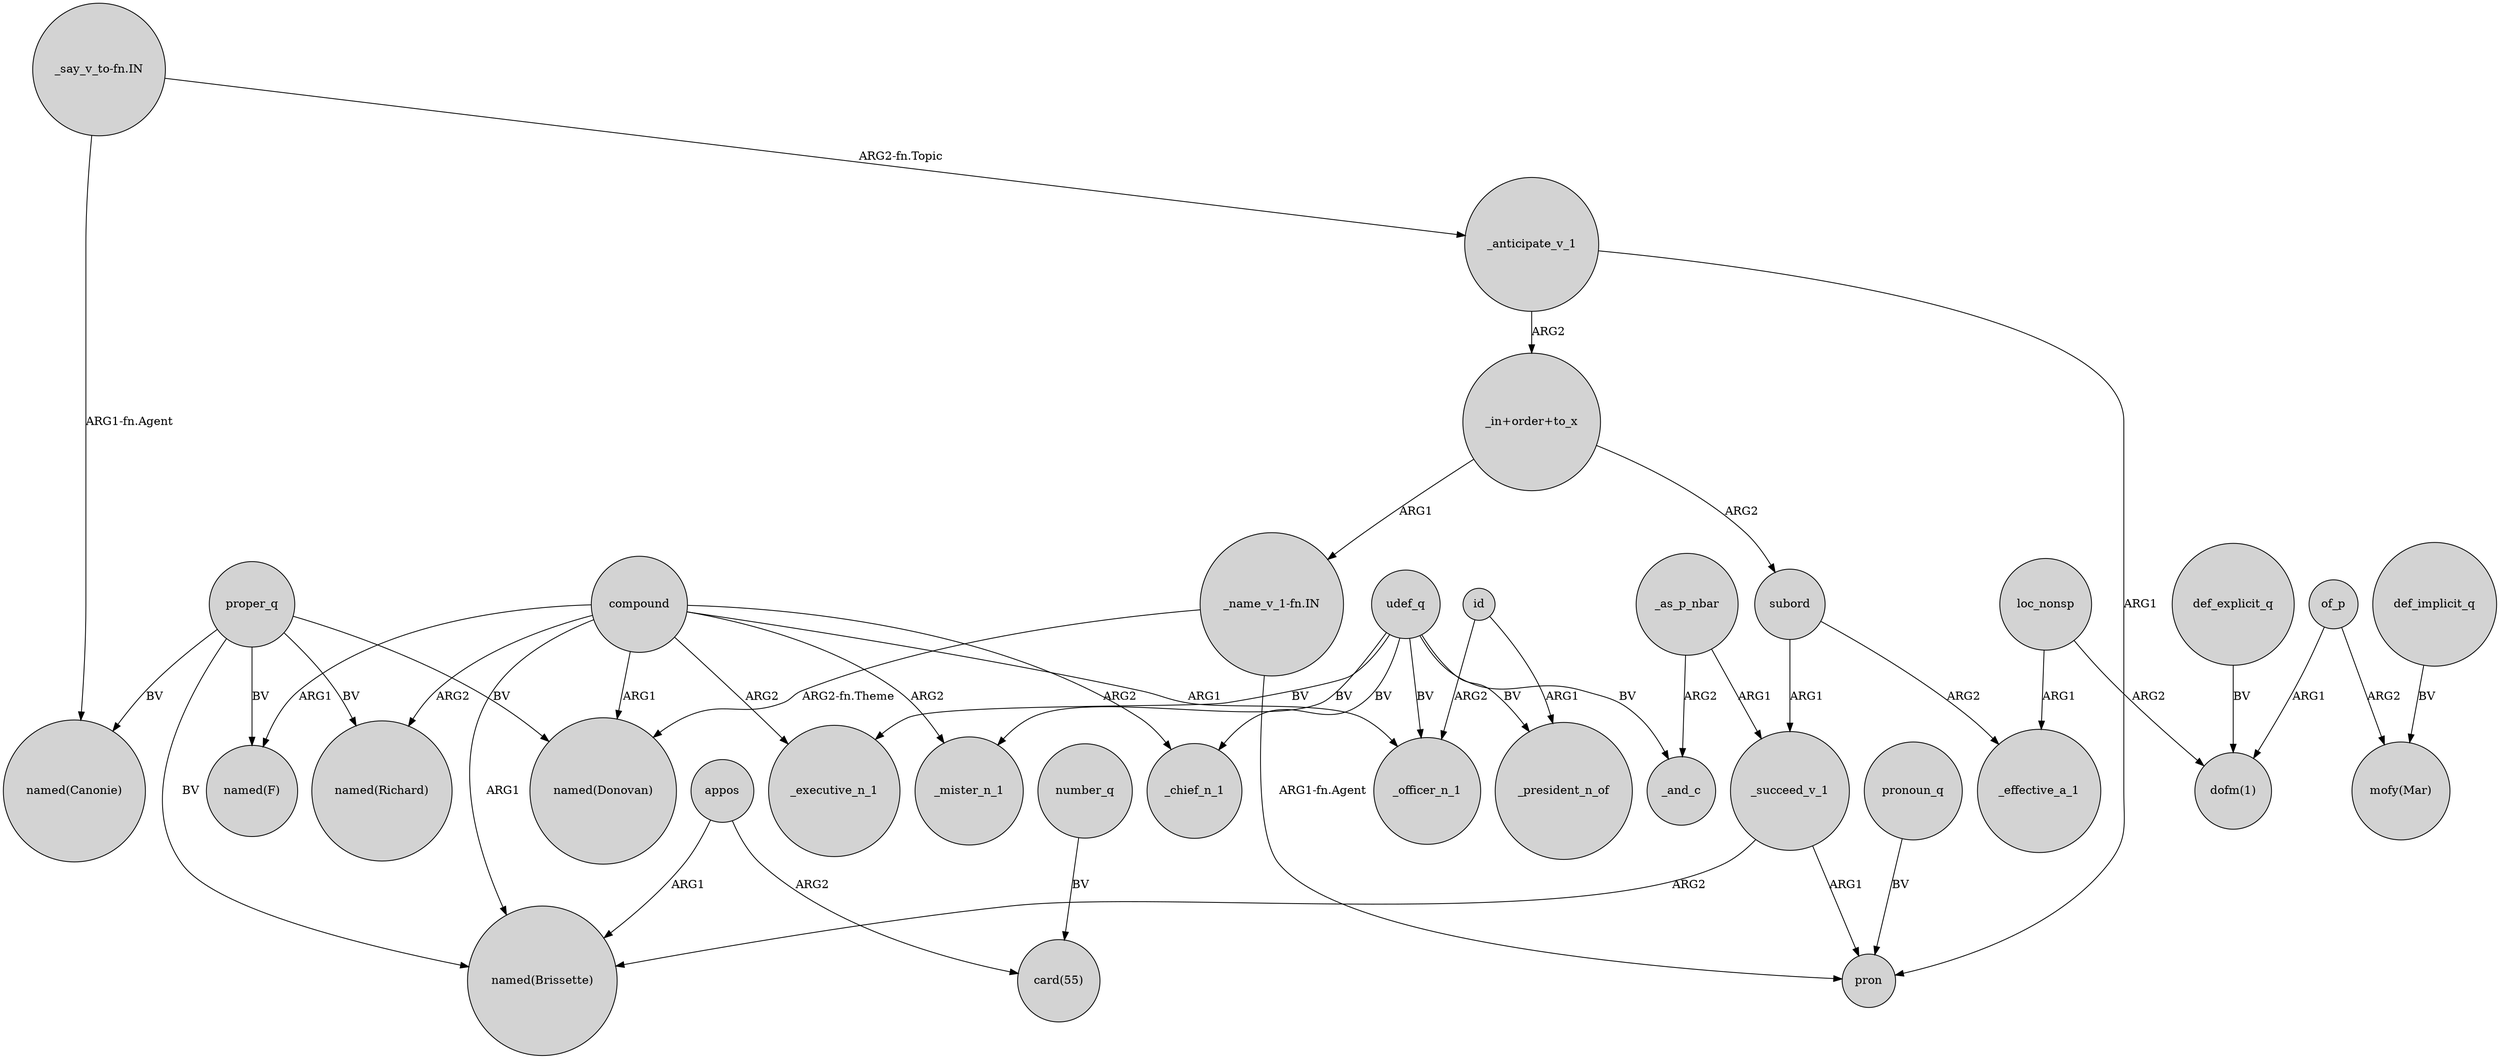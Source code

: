 digraph {
	node [shape=circle style=filled]
	appos -> "named(Brissette)" [label=ARG1]
	subord -> _effective_a_1 [label=ARG2]
	udef_q -> _executive_n_1 [label=BV]
	proper_q -> "named(F)" [label=BV]
	loc_nonsp -> "dofm(1)" [label=ARG2]
	number_q -> "card(55)" [label=BV]
	compound -> _mister_n_1 [label=ARG2]
	_anticipate_v_1 -> "_in+order+to_x" [label=ARG2]
	compound -> "named(Richard)" [label=ARG2]
	subord -> _succeed_v_1 [label=ARG1]
	id -> _president_n_of [label=ARG1]
	udef_q -> _mister_n_1 [label=BV]
	_anticipate_v_1 -> pron [label=ARG1]
	def_implicit_q -> "mofy(Mar)" [label=BV]
	"_in+order+to_x" -> "_name_v_1-fn.IN" [label=ARG1]
	_as_p_nbar -> _succeed_v_1 [label=ARG1]
	compound -> "named(Donovan)" [label=ARG1]
	compound -> _chief_n_1 [label=ARG2]
	proper_q -> "named(Donovan)" [label=BV]
	compound -> _officer_n_1 [label=ARG1]
	loc_nonsp -> _effective_a_1 [label=ARG1]
	proper_q -> "named(Canonie)" [label=BV]
	compound -> "named(Brissette)" [label=ARG1]
	"_name_v_1-fn.IN" -> pron [label="ARG1-fn.Agent"]
	pronoun_q -> pron [label=BV]
	"_name_v_1-fn.IN" -> "named(Donovan)" [label="ARG2-fn.Theme"]
	"_in+order+to_x" -> subord [label=ARG2]
	proper_q -> "named(Richard)" [label=BV]
	udef_q -> _chief_n_1 [label=BV]
	udef_q -> _president_n_of [label=BV]
	id -> _officer_n_1 [label=ARG2]
	udef_q -> _officer_n_1 [label=BV]
	def_explicit_q -> "dofm(1)" [label=BV]
	_succeed_v_1 -> pron [label=ARG1]
	proper_q -> "named(Brissette)" [label=BV]
	_succeed_v_1 -> "named(Brissette)" [label=ARG2]
	"_say_v_to-fn.IN" -> "named(Canonie)" [label="ARG1-fn.Agent"]
	of_p -> "mofy(Mar)" [label=ARG2]
	_as_p_nbar -> _and_c [label=ARG2]
	appos -> "card(55)" [label=ARG2]
	udef_q -> _and_c [label=BV]
	compound -> _executive_n_1 [label=ARG2]
	compound -> "named(F)" [label=ARG1]
	"_say_v_to-fn.IN" -> _anticipate_v_1 [label="ARG2-fn.Topic"]
	of_p -> "dofm(1)" [label=ARG1]
}
